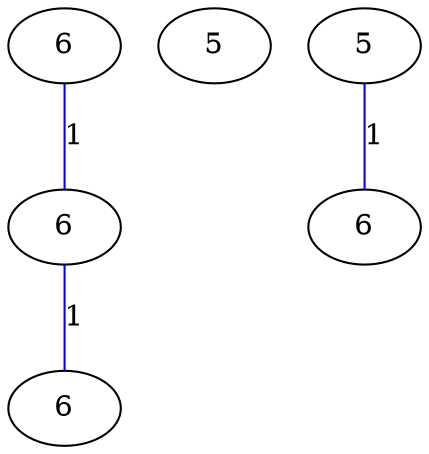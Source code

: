 graph G {
	0 [label="6"];
	1 [label="6"];
	2 [label="6"];
	3 [label="5"];
	4 [label="5"];
	5 [label="6"];
	0 -- 1 [label="1", color=blue];
	1 -- 2 [label="1", color=blue];
	4 -- 5 [label="1", color=blue];
}